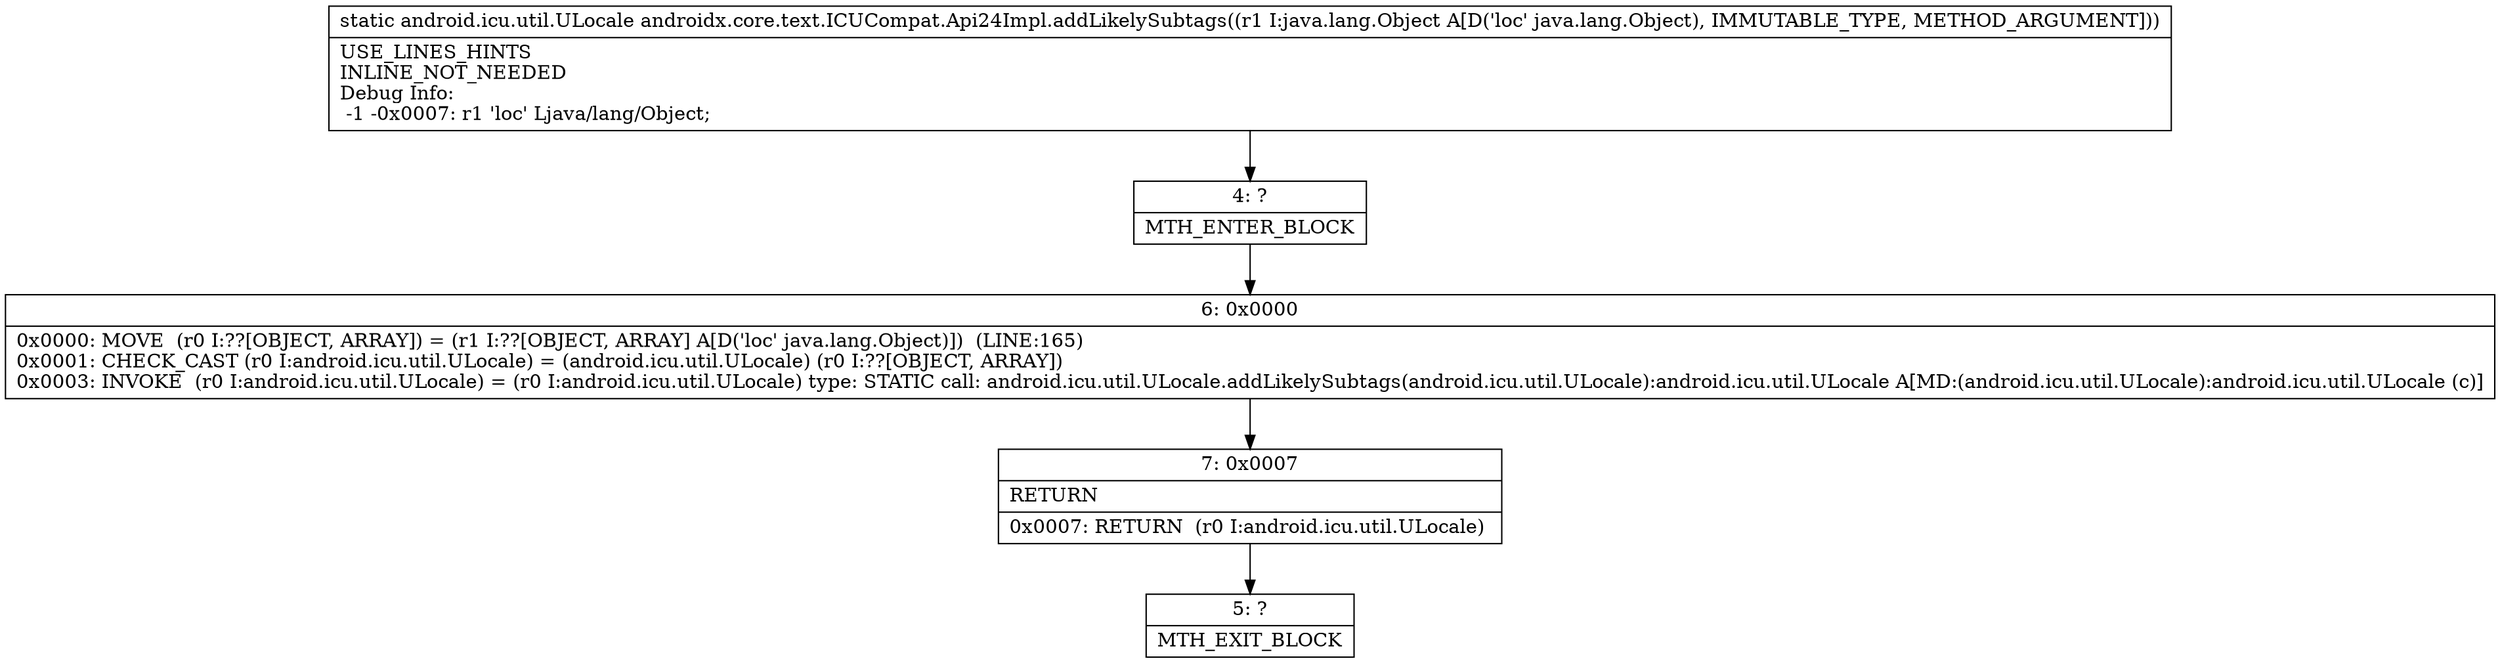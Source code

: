 digraph "CFG forandroidx.core.text.ICUCompat.Api24Impl.addLikelySubtags(Ljava\/lang\/Object;)Landroid\/icu\/util\/ULocale;" {
Node_4 [shape=record,label="{4\:\ ?|MTH_ENTER_BLOCK\l}"];
Node_6 [shape=record,label="{6\:\ 0x0000|0x0000: MOVE  (r0 I:??[OBJECT, ARRAY]) = (r1 I:??[OBJECT, ARRAY] A[D('loc' java.lang.Object)])  (LINE:165)\l0x0001: CHECK_CAST (r0 I:android.icu.util.ULocale) = (android.icu.util.ULocale) (r0 I:??[OBJECT, ARRAY]) \l0x0003: INVOKE  (r0 I:android.icu.util.ULocale) = (r0 I:android.icu.util.ULocale) type: STATIC call: android.icu.util.ULocale.addLikelySubtags(android.icu.util.ULocale):android.icu.util.ULocale A[MD:(android.icu.util.ULocale):android.icu.util.ULocale (c)]\l}"];
Node_7 [shape=record,label="{7\:\ 0x0007|RETURN\l|0x0007: RETURN  (r0 I:android.icu.util.ULocale) \l}"];
Node_5 [shape=record,label="{5\:\ ?|MTH_EXIT_BLOCK\l}"];
MethodNode[shape=record,label="{static android.icu.util.ULocale androidx.core.text.ICUCompat.Api24Impl.addLikelySubtags((r1 I:java.lang.Object A[D('loc' java.lang.Object), IMMUTABLE_TYPE, METHOD_ARGUMENT]))  | USE_LINES_HINTS\lINLINE_NOT_NEEDED\lDebug Info:\l  \-1 \-0x0007: r1 'loc' Ljava\/lang\/Object;\l}"];
MethodNode -> Node_4;Node_4 -> Node_6;
Node_6 -> Node_7;
Node_7 -> Node_5;
}

